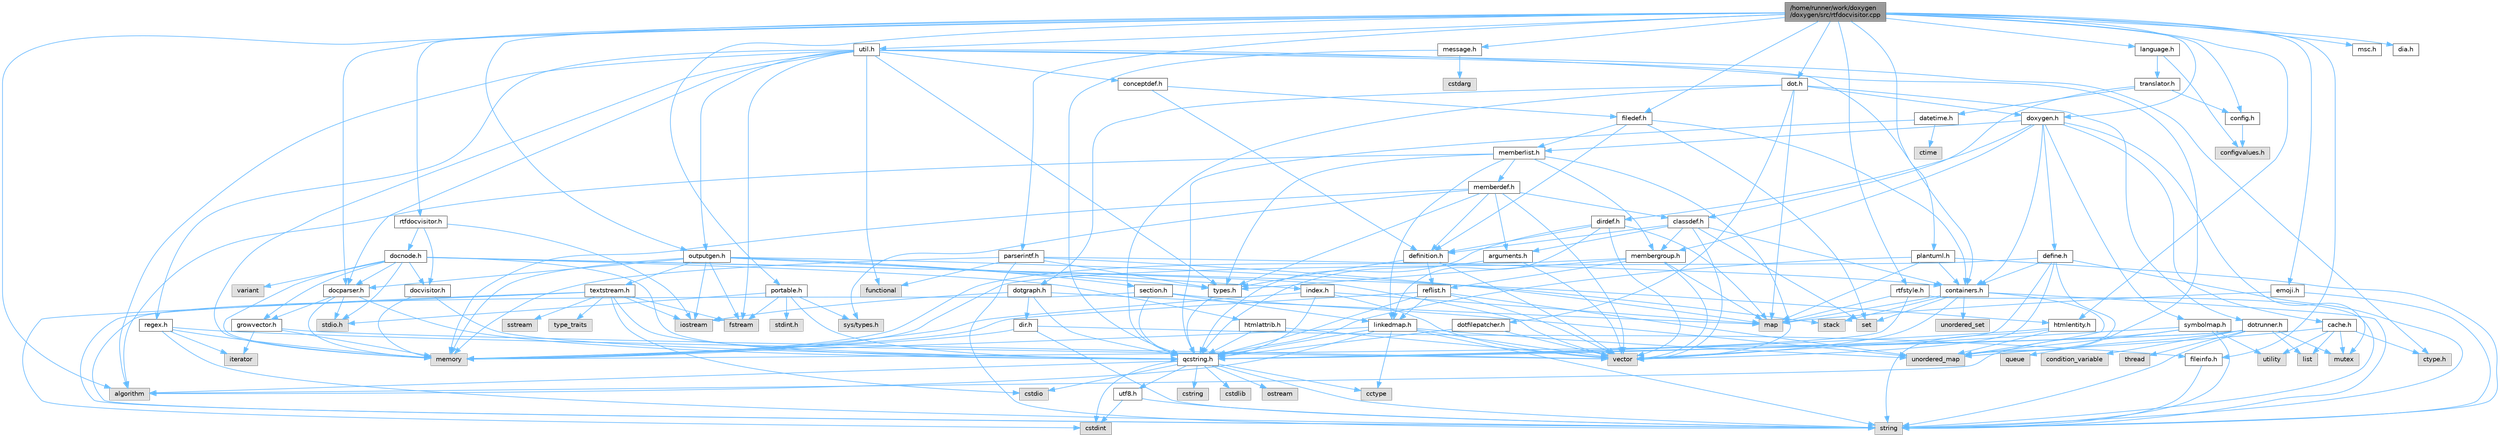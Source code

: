 digraph "/home/runner/work/doxygen/doxygen/src/rtfdocvisitor.cpp"
{
 // INTERACTIVE_SVG=YES
 // LATEX_PDF_SIZE
  bgcolor="transparent";
  edge [fontname=Helvetica,fontsize=10,labelfontname=Helvetica,labelfontsize=10];
  node [fontname=Helvetica,fontsize=10,shape=box,height=0.2,width=0.4];
  Node1 [label="/home/runner/work/doxygen\l/doxygen/src/rtfdocvisitor.cpp",height=0.2,width=0.4,color="gray40", fillcolor="grey60", style="filled", fontcolor="black",tooltip=" "];
  Node1 -> Node2 [color="steelblue1",style="solid"];
  Node2 [label="algorithm",height=0.2,width=0.4,color="grey60", fillcolor="#E0E0E0", style="filled",tooltip=" "];
  Node1 -> Node3 [color="steelblue1",style="solid"];
  Node3 [label="rtfdocvisitor.h",height=0.2,width=0.4,color="grey40", fillcolor="white", style="filled",URL="$d1/da7/rtfdocvisitor_8h.html",tooltip=" "];
  Node3 -> Node4 [color="steelblue1",style="solid"];
  Node4 [label="iostream",height=0.2,width=0.4,color="grey60", fillcolor="#E0E0E0", style="filled",tooltip=" "];
  Node3 -> Node5 [color="steelblue1",style="solid"];
  Node5 [label="docvisitor.h",height=0.2,width=0.4,color="grey40", fillcolor="white", style="filled",URL="$d2/d3c/docvisitor_8h.html",tooltip=" "];
  Node5 -> Node6 [color="steelblue1",style="solid"];
  Node6 [label="memory",height=0.2,width=0.4,color="grey60", fillcolor="#E0E0E0", style="filled",tooltip=" "];
  Node5 -> Node7 [color="steelblue1",style="solid"];
  Node7 [label="qcstring.h",height=0.2,width=0.4,color="grey40", fillcolor="white", style="filled",URL="$d7/d5c/qcstring_8h.html",tooltip=" "];
  Node7 -> Node8 [color="steelblue1",style="solid"];
  Node8 [label="string",height=0.2,width=0.4,color="grey60", fillcolor="#E0E0E0", style="filled",tooltip=" "];
  Node7 -> Node2 [color="steelblue1",style="solid"];
  Node7 -> Node9 [color="steelblue1",style="solid"];
  Node9 [label="cctype",height=0.2,width=0.4,color="grey60", fillcolor="#E0E0E0", style="filled",tooltip=" "];
  Node7 -> Node10 [color="steelblue1",style="solid"];
  Node10 [label="cstring",height=0.2,width=0.4,color="grey60", fillcolor="#E0E0E0", style="filled",tooltip=" "];
  Node7 -> Node11 [color="steelblue1",style="solid"];
  Node11 [label="cstdio",height=0.2,width=0.4,color="grey60", fillcolor="#E0E0E0", style="filled",tooltip=" "];
  Node7 -> Node12 [color="steelblue1",style="solid"];
  Node12 [label="cstdlib",height=0.2,width=0.4,color="grey60", fillcolor="#E0E0E0", style="filled",tooltip=" "];
  Node7 -> Node13 [color="steelblue1",style="solid"];
  Node13 [label="cstdint",height=0.2,width=0.4,color="grey60", fillcolor="#E0E0E0", style="filled",tooltip=" "];
  Node7 -> Node14 [color="steelblue1",style="solid"];
  Node14 [label="ostream",height=0.2,width=0.4,color="grey60", fillcolor="#E0E0E0", style="filled",tooltip=" "];
  Node7 -> Node15 [color="steelblue1",style="solid"];
  Node15 [label="utf8.h",height=0.2,width=0.4,color="grey40", fillcolor="white", style="filled",URL="$db/d7c/utf8_8h.html",tooltip="Various UTF8 related helper functions."];
  Node15 -> Node13 [color="steelblue1",style="solid"];
  Node15 -> Node8 [color="steelblue1",style="solid"];
  Node3 -> Node16 [color="steelblue1",style="solid"];
  Node16 [label="docnode.h",height=0.2,width=0.4,color="grey40", fillcolor="white", style="filled",URL="$de/d2b/docnode_8h.html",tooltip=" "];
  Node16 -> Node17 [color="steelblue1",style="solid"];
  Node17 [label="stdio.h",height=0.2,width=0.4,color="grey60", fillcolor="#E0E0E0", style="filled",tooltip=" "];
  Node16 -> Node18 [color="steelblue1",style="solid"];
  Node18 [label="vector",height=0.2,width=0.4,color="grey60", fillcolor="#E0E0E0", style="filled",tooltip=" "];
  Node16 -> Node6 [color="steelblue1",style="solid"];
  Node16 -> Node19 [color="steelblue1",style="solid"];
  Node19 [label="variant",height=0.2,width=0.4,color="grey60", fillcolor="#E0E0E0", style="filled",tooltip=" "];
  Node16 -> Node7 [color="steelblue1",style="solid"];
  Node16 -> Node5 [color="steelblue1",style="solid"];
  Node16 -> Node20 [color="steelblue1",style="solid"];
  Node20 [label="docparser.h",height=0.2,width=0.4,color="grey40", fillcolor="white", style="filled",URL="$de/d9c/docparser_8h.html",tooltip=" "];
  Node20 -> Node17 [color="steelblue1",style="solid"];
  Node20 -> Node6 [color="steelblue1",style="solid"];
  Node20 -> Node7 [color="steelblue1",style="solid"];
  Node20 -> Node21 [color="steelblue1",style="solid"];
  Node21 [label="growvector.h",height=0.2,width=0.4,color="grey40", fillcolor="white", style="filled",URL="$d7/d50/growvector_8h.html",tooltip=" "];
  Node21 -> Node18 [color="steelblue1",style="solid"];
  Node21 -> Node6 [color="steelblue1",style="solid"];
  Node21 -> Node22 [color="steelblue1",style="solid"];
  Node22 [label="iterator",height=0.2,width=0.4,color="grey60", fillcolor="#E0E0E0", style="filled",tooltip=" "];
  Node16 -> Node23 [color="steelblue1",style="solid"];
  Node23 [label="htmlattrib.h",height=0.2,width=0.4,color="grey40", fillcolor="white", style="filled",URL="$d0/d73/htmlattrib_8h.html",tooltip=" "];
  Node23 -> Node18 [color="steelblue1",style="solid"];
  Node23 -> Node7 [color="steelblue1",style="solid"];
  Node16 -> Node24 [color="steelblue1",style="solid"];
  Node24 [label="htmlentity.h",height=0.2,width=0.4,color="grey40", fillcolor="white", style="filled",URL="$db/dc6/htmlentity_8h.html",tooltip=" "];
  Node24 -> Node25 [color="steelblue1",style="solid"];
  Node25 [label="unordered_map",height=0.2,width=0.4,color="grey60", fillcolor="#E0E0E0", style="filled",tooltip=" "];
  Node24 -> Node8 [color="steelblue1",style="solid"];
  Node24 -> Node7 [color="steelblue1",style="solid"];
  Node16 -> Node21 [color="steelblue1",style="solid"];
  Node1 -> Node20 [color="steelblue1",style="solid"];
  Node1 -> Node26 [color="steelblue1",style="solid"];
  Node26 [label="language.h",height=0.2,width=0.4,color="grey40", fillcolor="white", style="filled",URL="$d8/dce/language_8h.html",tooltip=" "];
  Node26 -> Node27 [color="steelblue1",style="solid"];
  Node27 [label="translator.h",height=0.2,width=0.4,color="grey40", fillcolor="white", style="filled",URL="$d9/df1/translator_8h.html",tooltip=" "];
  Node27 -> Node28 [color="steelblue1",style="solid"];
  Node28 [label="classdef.h",height=0.2,width=0.4,color="grey40", fillcolor="white", style="filled",URL="$d1/da6/classdef_8h.html",tooltip=" "];
  Node28 -> Node18 [color="steelblue1",style="solid"];
  Node28 -> Node29 [color="steelblue1",style="solid"];
  Node29 [label="set",height=0.2,width=0.4,color="grey60", fillcolor="#E0E0E0", style="filled",tooltip=" "];
  Node28 -> Node30 [color="steelblue1",style="solid"];
  Node30 [label="containers.h",height=0.2,width=0.4,color="grey40", fillcolor="white", style="filled",URL="$d5/d75/containers_8h.html",tooltip=" "];
  Node30 -> Node18 [color="steelblue1",style="solid"];
  Node30 -> Node8 [color="steelblue1",style="solid"];
  Node30 -> Node29 [color="steelblue1",style="solid"];
  Node30 -> Node31 [color="steelblue1",style="solid"];
  Node31 [label="map",height=0.2,width=0.4,color="grey60", fillcolor="#E0E0E0", style="filled",tooltip=" "];
  Node30 -> Node32 [color="steelblue1",style="solid"];
  Node32 [label="unordered_set",height=0.2,width=0.4,color="grey60", fillcolor="#E0E0E0", style="filled",tooltip=" "];
  Node30 -> Node25 [color="steelblue1",style="solid"];
  Node30 -> Node33 [color="steelblue1",style="solid"];
  Node33 [label="stack",height=0.2,width=0.4,color="grey60", fillcolor="#E0E0E0", style="filled",tooltip=" "];
  Node28 -> Node34 [color="steelblue1",style="solid"];
  Node34 [label="definition.h",height=0.2,width=0.4,color="grey40", fillcolor="white", style="filled",URL="$df/da1/definition_8h.html",tooltip=" "];
  Node34 -> Node18 [color="steelblue1",style="solid"];
  Node34 -> Node35 [color="steelblue1",style="solid"];
  Node35 [label="types.h",height=0.2,width=0.4,color="grey40", fillcolor="white", style="filled",URL="$d9/d49/types_8h.html",tooltip="This file contains a number of basic enums and types."];
  Node35 -> Node7 [color="steelblue1",style="solid"];
  Node34 -> Node36 [color="steelblue1",style="solid"];
  Node36 [label="reflist.h",height=0.2,width=0.4,color="grey40", fillcolor="white", style="filled",URL="$d1/d02/reflist_8h.html",tooltip=" "];
  Node36 -> Node18 [color="steelblue1",style="solid"];
  Node36 -> Node25 [color="steelblue1",style="solid"];
  Node36 -> Node6 [color="steelblue1",style="solid"];
  Node36 -> Node7 [color="steelblue1",style="solid"];
  Node36 -> Node37 [color="steelblue1",style="solid"];
  Node37 [label="linkedmap.h",height=0.2,width=0.4,color="grey40", fillcolor="white", style="filled",URL="$da/de1/linkedmap_8h.html",tooltip=" "];
  Node37 -> Node25 [color="steelblue1",style="solid"];
  Node37 -> Node18 [color="steelblue1",style="solid"];
  Node37 -> Node6 [color="steelblue1",style="solid"];
  Node37 -> Node8 [color="steelblue1",style="solid"];
  Node37 -> Node2 [color="steelblue1",style="solid"];
  Node37 -> Node9 [color="steelblue1",style="solid"];
  Node37 -> Node7 [color="steelblue1",style="solid"];
  Node28 -> Node38 [color="steelblue1",style="solid"];
  Node38 [label="arguments.h",height=0.2,width=0.4,color="grey40", fillcolor="white", style="filled",URL="$df/d9b/arguments_8h.html",tooltip=" "];
  Node38 -> Node18 [color="steelblue1",style="solid"];
  Node38 -> Node7 [color="steelblue1",style="solid"];
  Node28 -> Node39 [color="steelblue1",style="solid"];
  Node39 [label="membergroup.h",height=0.2,width=0.4,color="grey40", fillcolor="white", style="filled",URL="$d9/d11/membergroup_8h.html",tooltip=" "];
  Node39 -> Node18 [color="steelblue1",style="solid"];
  Node39 -> Node31 [color="steelblue1",style="solid"];
  Node39 -> Node6 [color="steelblue1",style="solid"];
  Node39 -> Node35 [color="steelblue1",style="solid"];
  Node39 -> Node36 [color="steelblue1",style="solid"];
  Node27 -> Node40 [color="steelblue1",style="solid"];
  Node40 [label="config.h",height=0.2,width=0.4,color="grey40", fillcolor="white", style="filled",URL="$db/d16/config_8h.html",tooltip=" "];
  Node40 -> Node41 [color="steelblue1",style="solid"];
  Node41 [label="configvalues.h",height=0.2,width=0.4,color="grey60", fillcolor="#E0E0E0", style="filled",tooltip=" "];
  Node27 -> Node42 [color="steelblue1",style="solid"];
  Node42 [label="datetime.h",height=0.2,width=0.4,color="grey40", fillcolor="white", style="filled",URL="$de/d1b/datetime_8h.html",tooltip=" "];
  Node42 -> Node43 [color="steelblue1",style="solid"];
  Node43 [label="ctime",height=0.2,width=0.4,color="grey60", fillcolor="#E0E0E0", style="filled",tooltip=" "];
  Node42 -> Node7 [color="steelblue1",style="solid"];
  Node26 -> Node41 [color="steelblue1",style="solid"];
  Node1 -> Node44 [color="steelblue1",style="solid"];
  Node44 [label="doxygen.h",height=0.2,width=0.4,color="grey40", fillcolor="white", style="filled",URL="$d1/da1/doxygen_8h.html",tooltip=" "];
  Node44 -> Node45 [color="steelblue1",style="solid"];
  Node45 [label="mutex",height=0.2,width=0.4,color="grey60", fillcolor="#E0E0E0", style="filled",tooltip=" "];
  Node44 -> Node30 [color="steelblue1",style="solid"];
  Node44 -> Node39 [color="steelblue1",style="solid"];
  Node44 -> Node46 [color="steelblue1",style="solid"];
  Node46 [label="dirdef.h",height=0.2,width=0.4,color="grey40", fillcolor="white", style="filled",URL="$d6/d15/dirdef_8h.html",tooltip=" "];
  Node46 -> Node18 [color="steelblue1",style="solid"];
  Node46 -> Node31 [color="steelblue1",style="solid"];
  Node46 -> Node7 [color="steelblue1",style="solid"];
  Node46 -> Node37 [color="steelblue1",style="solid"];
  Node46 -> Node34 [color="steelblue1",style="solid"];
  Node44 -> Node47 [color="steelblue1",style="solid"];
  Node47 [label="memberlist.h",height=0.2,width=0.4,color="grey40", fillcolor="white", style="filled",URL="$dd/d78/memberlist_8h.html",tooltip=" "];
  Node47 -> Node18 [color="steelblue1",style="solid"];
  Node47 -> Node2 [color="steelblue1",style="solid"];
  Node47 -> Node48 [color="steelblue1",style="solid"];
  Node48 [label="memberdef.h",height=0.2,width=0.4,color="grey40", fillcolor="white", style="filled",URL="$d4/d46/memberdef_8h.html",tooltip=" "];
  Node48 -> Node18 [color="steelblue1",style="solid"];
  Node48 -> Node6 [color="steelblue1",style="solid"];
  Node48 -> Node49 [color="steelblue1",style="solid"];
  Node49 [label="sys/types.h",height=0.2,width=0.4,color="grey60", fillcolor="#E0E0E0", style="filled",tooltip=" "];
  Node48 -> Node35 [color="steelblue1",style="solid"];
  Node48 -> Node34 [color="steelblue1",style="solid"];
  Node48 -> Node38 [color="steelblue1",style="solid"];
  Node48 -> Node28 [color="steelblue1",style="solid"];
  Node47 -> Node37 [color="steelblue1",style="solid"];
  Node47 -> Node35 [color="steelblue1",style="solid"];
  Node47 -> Node39 [color="steelblue1",style="solid"];
  Node44 -> Node50 [color="steelblue1",style="solid"];
  Node50 [label="define.h",height=0.2,width=0.4,color="grey40", fillcolor="white", style="filled",URL="$df/d67/define_8h.html",tooltip=" "];
  Node50 -> Node18 [color="steelblue1",style="solid"];
  Node50 -> Node6 [color="steelblue1",style="solid"];
  Node50 -> Node8 [color="steelblue1",style="solid"];
  Node50 -> Node25 [color="steelblue1",style="solid"];
  Node50 -> Node7 [color="steelblue1",style="solid"];
  Node50 -> Node30 [color="steelblue1",style="solid"];
  Node44 -> Node51 [color="steelblue1",style="solid"];
  Node51 [label="cache.h",height=0.2,width=0.4,color="grey40", fillcolor="white", style="filled",URL="$d3/d26/cache_8h.html",tooltip=" "];
  Node51 -> Node52 [color="steelblue1",style="solid"];
  Node52 [label="list",height=0.2,width=0.4,color="grey60", fillcolor="#E0E0E0", style="filled",tooltip=" "];
  Node51 -> Node25 [color="steelblue1",style="solid"];
  Node51 -> Node45 [color="steelblue1",style="solid"];
  Node51 -> Node53 [color="steelblue1",style="solid"];
  Node53 [label="utility",height=0.2,width=0.4,color="grey60", fillcolor="#E0E0E0", style="filled",tooltip=" "];
  Node51 -> Node54 [color="steelblue1",style="solid"];
  Node54 [label="ctype.h",height=0.2,width=0.4,color="grey60", fillcolor="#E0E0E0", style="filled",tooltip=" "];
  Node44 -> Node55 [color="steelblue1",style="solid"];
  Node55 [label="symbolmap.h",height=0.2,width=0.4,color="grey40", fillcolor="white", style="filled",URL="$d7/ddd/symbolmap_8h.html",tooltip=" "];
  Node55 -> Node2 [color="steelblue1",style="solid"];
  Node55 -> Node25 [color="steelblue1",style="solid"];
  Node55 -> Node18 [color="steelblue1",style="solid"];
  Node55 -> Node8 [color="steelblue1",style="solid"];
  Node55 -> Node53 [color="steelblue1",style="solid"];
  Node1 -> Node56 [color="steelblue1",style="solid"];
  Node56 [label="outputgen.h",height=0.2,width=0.4,color="grey40", fillcolor="white", style="filled",URL="$df/d06/outputgen_8h.html",tooltip=" "];
  Node56 -> Node6 [color="steelblue1",style="solid"];
  Node56 -> Node33 [color="steelblue1",style="solid"];
  Node56 -> Node4 [color="steelblue1",style="solid"];
  Node56 -> Node57 [color="steelblue1",style="solid"];
  Node57 [label="fstream",height=0.2,width=0.4,color="grey60", fillcolor="#E0E0E0", style="filled",tooltip=" "];
  Node56 -> Node35 [color="steelblue1",style="solid"];
  Node56 -> Node58 [color="steelblue1",style="solid"];
  Node58 [label="index.h",height=0.2,width=0.4,color="grey40", fillcolor="white", style="filled",URL="$d1/db5/index_8h.html",tooltip=" "];
  Node58 -> Node6 [color="steelblue1",style="solid"];
  Node58 -> Node18 [color="steelblue1",style="solid"];
  Node58 -> Node31 [color="steelblue1",style="solid"];
  Node58 -> Node7 [color="steelblue1",style="solid"];
  Node56 -> Node59 [color="steelblue1",style="solid"];
  Node59 [label="section.h",height=0.2,width=0.4,color="grey40", fillcolor="white", style="filled",URL="$d1/d2a/section_8h.html",tooltip=" "];
  Node59 -> Node8 [color="steelblue1",style="solid"];
  Node59 -> Node25 [color="steelblue1",style="solid"];
  Node59 -> Node7 [color="steelblue1",style="solid"];
  Node59 -> Node37 [color="steelblue1",style="solid"];
  Node56 -> Node60 [color="steelblue1",style="solid"];
  Node60 [label="textstream.h",height=0.2,width=0.4,color="grey40", fillcolor="white", style="filled",URL="$d4/d7d/textstream_8h.html",tooltip=" "];
  Node60 -> Node8 [color="steelblue1",style="solid"];
  Node60 -> Node4 [color="steelblue1",style="solid"];
  Node60 -> Node61 [color="steelblue1",style="solid"];
  Node61 [label="sstream",height=0.2,width=0.4,color="grey60", fillcolor="#E0E0E0", style="filled",tooltip=" "];
  Node60 -> Node13 [color="steelblue1",style="solid"];
  Node60 -> Node11 [color="steelblue1",style="solid"];
  Node60 -> Node57 [color="steelblue1",style="solid"];
  Node60 -> Node62 [color="steelblue1",style="solid"];
  Node62 [label="type_traits",height=0.2,width=0.4,color="grey60", fillcolor="#E0E0E0", style="filled",tooltip=" "];
  Node60 -> Node7 [color="steelblue1",style="solid"];
  Node56 -> Node20 [color="steelblue1",style="solid"];
  Node1 -> Node63 [color="steelblue1",style="solid"];
  Node63 [label="dot.h",height=0.2,width=0.4,color="grey40", fillcolor="white", style="filled",URL="$d6/d4a/dot_8h.html",tooltip=" "];
  Node63 -> Node31 [color="steelblue1",style="solid"];
  Node63 -> Node7 [color="steelblue1",style="solid"];
  Node63 -> Node64 [color="steelblue1",style="solid"];
  Node64 [label="dotgraph.h",height=0.2,width=0.4,color="grey40", fillcolor="white", style="filled",URL="$d0/daa/dotgraph_8h.html",tooltip=" "];
  Node64 -> Node4 [color="steelblue1",style="solid"];
  Node64 -> Node31 [color="steelblue1",style="solid"];
  Node64 -> Node7 [color="steelblue1",style="solid"];
  Node64 -> Node65 [color="steelblue1",style="solid"];
  Node65 [label="dir.h",height=0.2,width=0.4,color="grey40", fillcolor="white", style="filled",URL="$df/d9c/dir_8h.html",tooltip=" "];
  Node65 -> Node8 [color="steelblue1",style="solid"];
  Node65 -> Node6 [color="steelblue1",style="solid"];
  Node65 -> Node66 [color="steelblue1",style="solid"];
  Node66 [label="fileinfo.h",height=0.2,width=0.4,color="grey40", fillcolor="white", style="filled",URL="$df/d45/fileinfo_8h.html",tooltip=" "];
  Node66 -> Node8 [color="steelblue1",style="solid"];
  Node63 -> Node67 [color="steelblue1",style="solid"];
  Node67 [label="dotfilepatcher.h",height=0.2,width=0.4,color="grey40", fillcolor="white", style="filled",URL="$d3/d38/dotfilepatcher_8h.html",tooltip=" "];
  Node67 -> Node18 [color="steelblue1",style="solid"];
  Node67 -> Node7 [color="steelblue1",style="solid"];
  Node63 -> Node68 [color="steelblue1",style="solid"];
  Node68 [label="dotrunner.h",height=0.2,width=0.4,color="grey40", fillcolor="white", style="filled",URL="$d2/dd1/dotrunner_8h.html",tooltip=" "];
  Node68 -> Node8 [color="steelblue1",style="solid"];
  Node68 -> Node69 [color="steelblue1",style="solid"];
  Node69 [label="thread",height=0.2,width=0.4,color="grey60", fillcolor="#E0E0E0", style="filled",tooltip=" "];
  Node68 -> Node52 [color="steelblue1",style="solid"];
  Node68 -> Node70 [color="steelblue1",style="solid"];
  Node70 [label="queue",height=0.2,width=0.4,color="grey60", fillcolor="#E0E0E0", style="filled",tooltip=" "];
  Node68 -> Node45 [color="steelblue1",style="solid"];
  Node68 -> Node71 [color="steelblue1",style="solid"];
  Node71 [label="condition_variable",height=0.2,width=0.4,color="grey60", fillcolor="#E0E0E0", style="filled",tooltip=" "];
  Node68 -> Node6 [color="steelblue1",style="solid"];
  Node68 -> Node7 [color="steelblue1",style="solid"];
  Node63 -> Node44 [color="steelblue1",style="solid"];
  Node1 -> Node72 [color="steelblue1",style="solid"];
  Node72 [label="msc.h",height=0.2,width=0.4,color="grey40", fillcolor="white", style="filled",URL="$dc/d66/msc_8h.html",tooltip=" "];
  Node1 -> Node73 [color="steelblue1",style="solid"];
  Node73 [label="util.h",height=0.2,width=0.4,color="grey40", fillcolor="white", style="filled",URL="$d8/d3c/util_8h.html",tooltip="A bunch of utility functions."];
  Node73 -> Node6 [color="steelblue1",style="solid"];
  Node73 -> Node25 [color="steelblue1",style="solid"];
  Node73 -> Node2 [color="steelblue1",style="solid"];
  Node73 -> Node74 [color="steelblue1",style="solid"];
  Node74 [label="functional",height=0.2,width=0.4,color="grey60", fillcolor="#E0E0E0", style="filled",tooltip=" "];
  Node73 -> Node57 [color="steelblue1",style="solid"];
  Node73 -> Node54 [color="steelblue1",style="solid"];
  Node73 -> Node35 [color="steelblue1",style="solid"];
  Node73 -> Node20 [color="steelblue1",style="solid"];
  Node73 -> Node30 [color="steelblue1",style="solid"];
  Node73 -> Node56 [color="steelblue1",style="solid"];
  Node73 -> Node75 [color="steelblue1",style="solid"];
  Node75 [label="regex.h",height=0.2,width=0.4,color="grey40", fillcolor="white", style="filled",URL="$d1/d21/regex_8h.html",tooltip=" "];
  Node75 -> Node6 [color="steelblue1",style="solid"];
  Node75 -> Node8 [color="steelblue1",style="solid"];
  Node75 -> Node18 [color="steelblue1",style="solid"];
  Node75 -> Node22 [color="steelblue1",style="solid"];
  Node73 -> Node76 [color="steelblue1",style="solid"];
  Node76 [label="conceptdef.h",height=0.2,width=0.4,color="grey40", fillcolor="white", style="filled",URL="$da/df1/conceptdef_8h.html",tooltip=" "];
  Node76 -> Node34 [color="steelblue1",style="solid"];
  Node76 -> Node77 [color="steelblue1",style="solid"];
  Node77 [label="filedef.h",height=0.2,width=0.4,color="grey40", fillcolor="white", style="filled",URL="$d4/d3a/filedef_8h.html",tooltip=" "];
  Node77 -> Node29 [color="steelblue1",style="solid"];
  Node77 -> Node34 [color="steelblue1",style="solid"];
  Node77 -> Node47 [color="steelblue1",style="solid"];
  Node77 -> Node30 [color="steelblue1",style="solid"];
  Node1 -> Node78 [color="steelblue1",style="solid"];
  Node78 [label="rtfstyle.h",height=0.2,width=0.4,color="grey40", fillcolor="white", style="filled",URL="$d4/df3/rtfstyle_8h.html",tooltip=" "];
  Node78 -> Node31 [color="steelblue1",style="solid"];
  Node78 -> Node8 [color="steelblue1",style="solid"];
  Node78 -> Node7 [color="steelblue1",style="solid"];
  Node1 -> Node79 [color="steelblue1",style="solid"];
  Node79 [label="message.h",height=0.2,width=0.4,color="grey40", fillcolor="white", style="filled",URL="$d2/d0d/message_8h.html",tooltip=" "];
  Node79 -> Node80 [color="steelblue1",style="solid"];
  Node80 [label="cstdarg",height=0.2,width=0.4,color="grey60", fillcolor="#E0E0E0", style="filled",tooltip=" "];
  Node79 -> Node7 [color="steelblue1",style="solid"];
  Node1 -> Node81 [color="steelblue1",style="solid"];
  Node81 [label="parserintf.h",height=0.2,width=0.4,color="grey40", fillcolor="white", style="filled",URL="$da/d55/parserintf_8h.html",tooltip=" "];
  Node81 -> Node74 [color="steelblue1",style="solid"];
  Node81 -> Node6 [color="steelblue1",style="solid"];
  Node81 -> Node31 [color="steelblue1",style="solid"];
  Node81 -> Node8 [color="steelblue1",style="solid"];
  Node81 -> Node35 [color="steelblue1",style="solid"];
  Node81 -> Node30 [color="steelblue1",style="solid"];
  Node1 -> Node82 [color="steelblue1",style="solid"];
  Node82 [label="dia.h",height=0.2,width=0.4,color="grey40", fillcolor="white", style="filled",URL="$da/d49/dia_8h.html",tooltip=" "];
  Node1 -> Node77 [color="steelblue1",style="solid"];
  Node1 -> Node40 [color="steelblue1",style="solid"];
  Node1 -> Node24 [color="steelblue1",style="solid"];
  Node1 -> Node83 [color="steelblue1",style="solid"];
  Node83 [label="emoji.h",height=0.2,width=0.4,color="grey40", fillcolor="white", style="filled",URL="$d6/dd3/emoji_8h.html",tooltip=" "];
  Node83 -> Node31 [color="steelblue1",style="solid"];
  Node83 -> Node8 [color="steelblue1",style="solid"];
  Node1 -> Node84 [color="steelblue1",style="solid"];
  Node84 [label="plantuml.h",height=0.2,width=0.4,color="grey40", fillcolor="white", style="filled",URL="$d3/dde/plantuml_8h.html",tooltip=" "];
  Node84 -> Node31 [color="steelblue1",style="solid"];
  Node84 -> Node8 [color="steelblue1",style="solid"];
  Node84 -> Node30 [color="steelblue1",style="solid"];
  Node84 -> Node7 [color="steelblue1",style="solid"];
  Node1 -> Node66 [color="steelblue1",style="solid"];
  Node1 -> Node85 [color="steelblue1",style="solid"];
  Node85 [label="portable.h",height=0.2,width=0.4,color="grey40", fillcolor="white", style="filled",URL="$d2/de2/portable_8h.html",tooltip="Portable versions of functions that are platform dependent."];
  Node85 -> Node17 [color="steelblue1",style="solid"];
  Node85 -> Node49 [color="steelblue1",style="solid"];
  Node85 -> Node86 [color="steelblue1",style="solid"];
  Node86 [label="stdint.h",height=0.2,width=0.4,color="grey60", fillcolor="#E0E0E0", style="filled",tooltip=" "];
  Node85 -> Node57 [color="steelblue1",style="solid"];
  Node85 -> Node7 [color="steelblue1",style="solid"];
}
